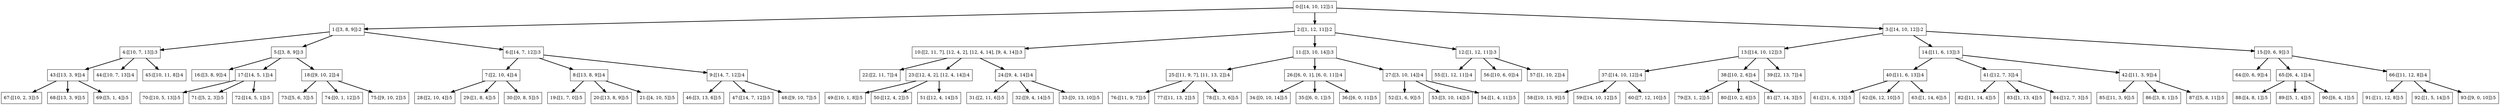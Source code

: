 digraph tree {
    "0:[[14, 10, 12]]:1" [shape=box];
    "1:[[3, 8, 9]]:2" [shape=box];
    "4:[[10, 7, 13]]:3" [shape=box];
    "43:[[13, 3, 9]]:4" [shape=box];
    "67:[[10, 2, 3]]:5" [shape=box];
    "68:[[13, 3, 9]]:5" [shape=box];
    "69:[[5, 1, 4]]:5" [shape=box];
    "44:[[10, 7, 13]]:4" [shape=box];
    "45:[[10, 11, 8]]:4" [shape=box];
    "5:[[3, 8, 9]]:3" [shape=box];
    "16:[[3, 8, 9]]:4" [shape=box];
    "17:[[14, 5, 1]]:4" [shape=box];
    "70:[[10, 5, 13]]:5" [shape=box];
    "71:[[5, 2, 3]]:5" [shape=box];
    "72:[[14, 5, 1]]:5" [shape=box];
    "18:[[9, 10, 2]]:4" [shape=box];
    "73:[[5, 6, 3]]:5" [shape=box];
    "74:[[0, 1, 12]]:5" [shape=box];
    "75:[[9, 10, 2]]:5" [shape=box];
    "6:[[14, 7, 12]]:3" [shape=box];
    "7:[[2, 10, 4]]:4" [shape=box];
    "28:[[2, 10, 4]]:5" [shape=box];
    "29:[[1, 8, 4]]:5" [shape=box];
    "30:[[0, 8, 5]]:5" [shape=box];
    "8:[[13, 8, 9]]:4" [shape=box];
    "19:[[1, 7, 0]]:5" [shape=box];
    "20:[[13, 8, 9]]:5" [shape=box];
    "21:[[4, 10, 5]]:5" [shape=box];
    "9:[[14, 7, 12]]:4" [shape=box];
    "46:[[3, 13, 6]]:5" [shape=box];
    "47:[[14, 7, 12]]:5" [shape=box];
    "48:[[9, 10, 7]]:5" [shape=box];
    "2:[[1, 12, 11]]:2" [shape=box];
    "10:[[2, 11, 7], [12, 4, 2], [12, 4, 14], [9, 4, 14]]:3" [shape=box];
    "22:[[2, 11, 7]]:4" [shape=box];
    "23:[[12, 4, 2], [12, 4, 14]]:4" [shape=box];
    "49:[[10, 1, 8]]:5" [shape=box];
    "50:[[12, 4, 2]]:5" [shape=box];
    "51:[[12, 4, 14]]:5" [shape=box];
    "24:[[9, 4, 14]]:4" [shape=box];
    "31:[[2, 11, 6]]:5" [shape=box];
    "32:[[9, 4, 14]]:5" [shape=box];
    "33:[[0, 13, 10]]:5" [shape=box];
    "11:[[3, 10, 14]]:3" [shape=box];
    "25:[[11, 9, 7], [11, 13, 2]]:4" [shape=box];
    "76:[[11, 9, 7]]:5" [shape=box];
    "77:[[11, 13, 2]]:5" [shape=box];
    "78:[[1, 3, 6]]:5" [shape=box];
    "26:[[6, 0, 1], [6, 0, 11]]:4" [shape=box];
    "34:[[0, 10, 14]]:5" [shape=box];
    "35:[[6, 0, 1]]:5" [shape=box];
    "36:[[6, 0, 11]]:5" [shape=box];
    "27:[[3, 10, 14]]:4" [shape=box];
    "52:[[1, 6, 9]]:5" [shape=box];
    "53:[[3, 10, 14]]:5" [shape=box];
    "54:[[1, 4, 11]]:5" [shape=box];
    "12:[[1, 12, 11]]:3" [shape=box];
    "55:[[1, 12, 11]]:4" [shape=box];
    "56:[[10, 6, 0]]:4" [shape=box];
    "57:[[1, 10, 2]]:4" [shape=box];
    "3:[[14, 10, 12]]:2" [shape=box];
    "13:[[14, 10, 12]]:3" [shape=box];
    "37:[[14, 10, 12]]:4" [shape=box];
    "58:[[10, 13, 9]]:5" [shape=box];
    "59:[[14, 10, 12]]:5" [shape=box];
    "60:[[7, 12, 10]]:5" [shape=box];
    "38:[[10, 2, 6]]:4" [shape=box];
    "79:[[3, 1, 2]]:5" [shape=box];
    "80:[[10, 2, 6]]:5" [shape=box];
    "81:[[7, 14, 3]]:5" [shape=box];
    "39:[[2, 13, 7]]:4" [shape=box];
    "14:[[11, 6, 13]]:3" [shape=box];
    "40:[[11, 6, 13]]:4" [shape=box];
    "61:[[11, 6, 13]]:5" [shape=box];
    "62:[[6, 12, 10]]:5" [shape=box];
    "63:[[1, 14, 6]]:5" [shape=box];
    "41:[[12, 7, 3]]:4" [shape=box];
    "82:[[11, 14, 4]]:5" [shape=box];
    "83:[[1, 13, 4]]:5" [shape=box];
    "84:[[12, 7, 3]]:5" [shape=box];
    "42:[[11, 3, 9]]:4" [shape=box];
    "85:[[11, 3, 9]]:5" [shape=box];
    "86:[[3, 8, 1]]:5" [shape=box];
    "87:[[5, 8, 11]]:5" [shape=box];
    "15:[[0, 6, 9]]:3" [shape=box];
    "64:[[0, 6, 9]]:4" [shape=box];
    "65:[[6, 4, 1]]:4" [shape=box];
    "88:[[4, 8, 1]]:5" [shape=box];
    "89:[[5, 1, 4]]:5" [shape=box];
    "90:[[6, 4, 1]]:5" [shape=box];
    "66:[[11, 12, 8]]:4" [shape=box];
    "91:[[11, 12, 8]]:5" [shape=box];
    "92:[[1, 5, 14]]:5" [shape=box];
    "93:[[9, 0, 10]]:5" [shape=box];
    "0:[[14, 10, 12]]:1" -> "1:[[3, 8, 9]]:2" [style=bold];
    "0:[[14, 10, 12]]:1" -> "2:[[1, 12, 11]]:2" [style=bold];
    "0:[[14, 10, 12]]:1" -> "3:[[14, 10, 12]]:2" [style=bold];
    "1:[[3, 8, 9]]:2" -> "4:[[10, 7, 13]]:3" [style=bold];
    "1:[[3, 8, 9]]:2" -> "5:[[3, 8, 9]]:3" [style=bold];
    "1:[[3, 8, 9]]:2" -> "6:[[14, 7, 12]]:3" [style=bold];
    "4:[[10, 7, 13]]:3" -> "43:[[13, 3, 9]]:4" [style=bold];
    "4:[[10, 7, 13]]:3" -> "44:[[10, 7, 13]]:4" [style=bold];
    "4:[[10, 7, 13]]:3" -> "45:[[10, 11, 8]]:4" [style=bold];
    "43:[[13, 3, 9]]:4" -> "67:[[10, 2, 3]]:5" [style=bold];
    "43:[[13, 3, 9]]:4" -> "68:[[13, 3, 9]]:5" [style=bold];
    "43:[[13, 3, 9]]:4" -> "69:[[5, 1, 4]]:5" [style=bold];
    "5:[[3, 8, 9]]:3" -> "16:[[3, 8, 9]]:4" [style=bold];
    "5:[[3, 8, 9]]:3" -> "17:[[14, 5, 1]]:4" [style=bold];
    "5:[[3, 8, 9]]:3" -> "18:[[9, 10, 2]]:4" [style=bold];
    "17:[[14, 5, 1]]:4" -> "70:[[10, 5, 13]]:5" [style=bold];
    "17:[[14, 5, 1]]:4" -> "71:[[5, 2, 3]]:5" [style=bold];
    "17:[[14, 5, 1]]:4" -> "72:[[14, 5, 1]]:5" [style=bold];
    "18:[[9, 10, 2]]:4" -> "73:[[5, 6, 3]]:5" [style=bold];
    "18:[[9, 10, 2]]:4" -> "74:[[0, 1, 12]]:5" [style=bold];
    "18:[[9, 10, 2]]:4" -> "75:[[9, 10, 2]]:5" [style=bold];
    "6:[[14, 7, 12]]:3" -> "7:[[2, 10, 4]]:4" [style=bold];
    "6:[[14, 7, 12]]:3" -> "8:[[13, 8, 9]]:4" [style=bold];
    "6:[[14, 7, 12]]:3" -> "9:[[14, 7, 12]]:4" [style=bold];
    "7:[[2, 10, 4]]:4" -> "28:[[2, 10, 4]]:5" [style=bold];
    "7:[[2, 10, 4]]:4" -> "29:[[1, 8, 4]]:5" [style=bold];
    "7:[[2, 10, 4]]:4" -> "30:[[0, 8, 5]]:5" [style=bold];
    "8:[[13, 8, 9]]:4" -> "19:[[1, 7, 0]]:5" [style=bold];
    "8:[[13, 8, 9]]:4" -> "20:[[13, 8, 9]]:5" [style=bold];
    "8:[[13, 8, 9]]:4" -> "21:[[4, 10, 5]]:5" [style=bold];
    "9:[[14, 7, 12]]:4" -> "46:[[3, 13, 6]]:5" [style=bold];
    "9:[[14, 7, 12]]:4" -> "47:[[14, 7, 12]]:5" [style=bold];
    "9:[[14, 7, 12]]:4" -> "48:[[9, 10, 7]]:5" [style=bold];
    "2:[[1, 12, 11]]:2" -> "10:[[2, 11, 7], [12, 4, 2], [12, 4, 14], [9, 4, 14]]:3" [style=bold];
    "2:[[1, 12, 11]]:2" -> "11:[[3, 10, 14]]:3" [style=bold];
    "2:[[1, 12, 11]]:2" -> "12:[[1, 12, 11]]:3" [style=bold];
    "10:[[2, 11, 7], [12, 4, 2], [12, 4, 14], [9, 4, 14]]:3" -> "22:[[2, 11, 7]]:4" [style=bold];
    "10:[[2, 11, 7], [12, 4, 2], [12, 4, 14], [9, 4, 14]]:3" -> "23:[[12, 4, 2], [12, 4, 14]]:4" [style=bold];
    "10:[[2, 11, 7], [12, 4, 2], [12, 4, 14], [9, 4, 14]]:3" -> "24:[[9, 4, 14]]:4" [style=bold];
    "23:[[12, 4, 2], [12, 4, 14]]:4" -> "49:[[10, 1, 8]]:5" [style=bold];
    "23:[[12, 4, 2], [12, 4, 14]]:4" -> "50:[[12, 4, 2]]:5" [style=bold];
    "23:[[12, 4, 2], [12, 4, 14]]:4" -> "51:[[12, 4, 14]]:5" [style=bold];
    "24:[[9, 4, 14]]:4" -> "31:[[2, 11, 6]]:5" [style=bold];
    "24:[[9, 4, 14]]:4" -> "32:[[9, 4, 14]]:5" [style=bold];
    "24:[[9, 4, 14]]:4" -> "33:[[0, 13, 10]]:5" [style=bold];
    "11:[[3, 10, 14]]:3" -> "25:[[11, 9, 7], [11, 13, 2]]:4" [style=bold];
    "11:[[3, 10, 14]]:3" -> "26:[[6, 0, 1], [6, 0, 11]]:4" [style=bold];
    "11:[[3, 10, 14]]:3" -> "27:[[3, 10, 14]]:4" [style=bold];
    "25:[[11, 9, 7], [11, 13, 2]]:4" -> "76:[[11, 9, 7]]:5" [style=bold];
    "25:[[11, 9, 7], [11, 13, 2]]:4" -> "77:[[11, 13, 2]]:5" [style=bold];
    "25:[[11, 9, 7], [11, 13, 2]]:4" -> "78:[[1, 3, 6]]:5" [style=bold];
    "26:[[6, 0, 1], [6, 0, 11]]:4" -> "34:[[0, 10, 14]]:5" [style=bold];
    "26:[[6, 0, 1], [6, 0, 11]]:4" -> "35:[[6, 0, 1]]:5" [style=bold];
    "26:[[6, 0, 1], [6, 0, 11]]:4" -> "36:[[6, 0, 11]]:5" [style=bold];
    "27:[[3, 10, 14]]:4" -> "52:[[1, 6, 9]]:5" [style=bold];
    "27:[[3, 10, 14]]:4" -> "53:[[3, 10, 14]]:5" [style=bold];
    "27:[[3, 10, 14]]:4" -> "54:[[1, 4, 11]]:5" [style=bold];
    "12:[[1, 12, 11]]:3" -> "55:[[1, 12, 11]]:4" [style=bold];
    "12:[[1, 12, 11]]:3" -> "56:[[10, 6, 0]]:4" [style=bold];
    "12:[[1, 12, 11]]:3" -> "57:[[1, 10, 2]]:4" [style=bold];
    "3:[[14, 10, 12]]:2" -> "13:[[14, 10, 12]]:3" [style=bold];
    "3:[[14, 10, 12]]:2" -> "14:[[11, 6, 13]]:3" [style=bold];
    "3:[[14, 10, 12]]:2" -> "15:[[0, 6, 9]]:3" [style=bold];
    "13:[[14, 10, 12]]:3" -> "37:[[14, 10, 12]]:4" [style=bold];
    "13:[[14, 10, 12]]:3" -> "38:[[10, 2, 6]]:4" [style=bold];
    "13:[[14, 10, 12]]:3" -> "39:[[2, 13, 7]]:4" [style=bold];
    "37:[[14, 10, 12]]:4" -> "58:[[10, 13, 9]]:5" [style=bold];
    "37:[[14, 10, 12]]:4" -> "59:[[14, 10, 12]]:5" [style=bold];
    "37:[[14, 10, 12]]:4" -> "60:[[7, 12, 10]]:5" [style=bold];
    "38:[[10, 2, 6]]:4" -> "79:[[3, 1, 2]]:5" [style=bold];
    "38:[[10, 2, 6]]:4" -> "80:[[10, 2, 6]]:5" [style=bold];
    "38:[[10, 2, 6]]:4" -> "81:[[7, 14, 3]]:5" [style=bold];
    "14:[[11, 6, 13]]:3" -> "40:[[11, 6, 13]]:4" [style=bold];
    "14:[[11, 6, 13]]:3" -> "41:[[12, 7, 3]]:4" [style=bold];
    "14:[[11, 6, 13]]:3" -> "42:[[11, 3, 9]]:4" [style=bold];
    "40:[[11, 6, 13]]:4" -> "61:[[11, 6, 13]]:5" [style=bold];
    "40:[[11, 6, 13]]:4" -> "62:[[6, 12, 10]]:5" [style=bold];
    "40:[[11, 6, 13]]:4" -> "63:[[1, 14, 6]]:5" [style=bold];
    "41:[[12, 7, 3]]:4" -> "82:[[11, 14, 4]]:5" [style=bold];
    "41:[[12, 7, 3]]:4" -> "83:[[1, 13, 4]]:5" [style=bold];
    "41:[[12, 7, 3]]:4" -> "84:[[12, 7, 3]]:5" [style=bold];
    "42:[[11, 3, 9]]:4" -> "85:[[11, 3, 9]]:5" [style=bold];
    "42:[[11, 3, 9]]:4" -> "86:[[3, 8, 1]]:5" [style=bold];
    "42:[[11, 3, 9]]:4" -> "87:[[5, 8, 11]]:5" [style=bold];
    "15:[[0, 6, 9]]:3" -> "64:[[0, 6, 9]]:4" [style=bold];
    "15:[[0, 6, 9]]:3" -> "65:[[6, 4, 1]]:4" [style=bold];
    "15:[[0, 6, 9]]:3" -> "66:[[11, 12, 8]]:4" [style=bold];
    "65:[[6, 4, 1]]:4" -> "88:[[4, 8, 1]]:5" [style=bold];
    "65:[[6, 4, 1]]:4" -> "89:[[5, 1, 4]]:5" [style=bold];
    "65:[[6, 4, 1]]:4" -> "90:[[6, 4, 1]]:5" [style=bold];
    "66:[[11, 12, 8]]:4" -> "91:[[11, 12, 8]]:5" [style=bold];
    "66:[[11, 12, 8]]:4" -> "92:[[1, 5, 14]]:5" [style=bold];
    "66:[[11, 12, 8]]:4" -> "93:[[9, 0, 10]]:5" [style=bold];
}
